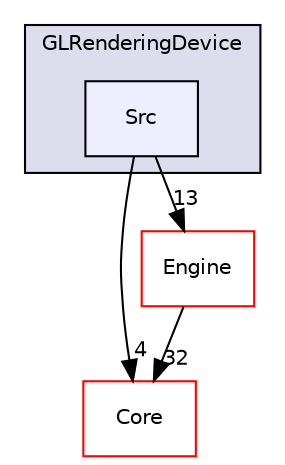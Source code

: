 digraph "C:/Users/Michal/Documents/PolyEngine/PolyEngine/GLRenderingDevice/Src" {
  compound=true
  node [ fontsize="10", fontname="Helvetica"];
  edge [ labelfontsize="10", labelfontname="Helvetica"];
  subgraph clusterdir_a9f058496a2bbae47c0bc8ee6a72b4ee {
    graph [ bgcolor="#ddddee", pencolor="black", label="GLRenderingDevice" fontname="Helvetica", fontsize="10", URL="dir_a9f058496a2bbae47c0bc8ee6a72b4ee.html"]
  dir_b405246736a3b510432e5e63b5b01fcf [shape=box, label="Src", style="filled", fillcolor="#eeeeff", pencolor="black", URL="dir_b405246736a3b510432e5e63b5b01fcf.html"];
  }
  dir_5294531d4a0bf03c22ac9f2318eb671c [shape=box label="Core" fillcolor="white" style="filled" color="red" URL="dir_5294531d4a0bf03c22ac9f2318eb671c.html"];
  dir_33785fa01b50d8145935135959563aad [shape=box label="Engine" fillcolor="white" style="filled" color="red" URL="dir_33785fa01b50d8145935135959563aad.html"];
  dir_b405246736a3b510432e5e63b5b01fcf->dir_5294531d4a0bf03c22ac9f2318eb671c [headlabel="4", labeldistance=1.5 headhref="dir_000006_000001.html"];
  dir_b405246736a3b510432e5e63b5b01fcf->dir_33785fa01b50d8145935135959563aad [headlabel="13", labeldistance=1.5 headhref="dir_000006_000003.html"];
  dir_33785fa01b50d8145935135959563aad->dir_5294531d4a0bf03c22ac9f2318eb671c [headlabel="32", labeldistance=1.5 headhref="dir_000003_000001.html"];
}
